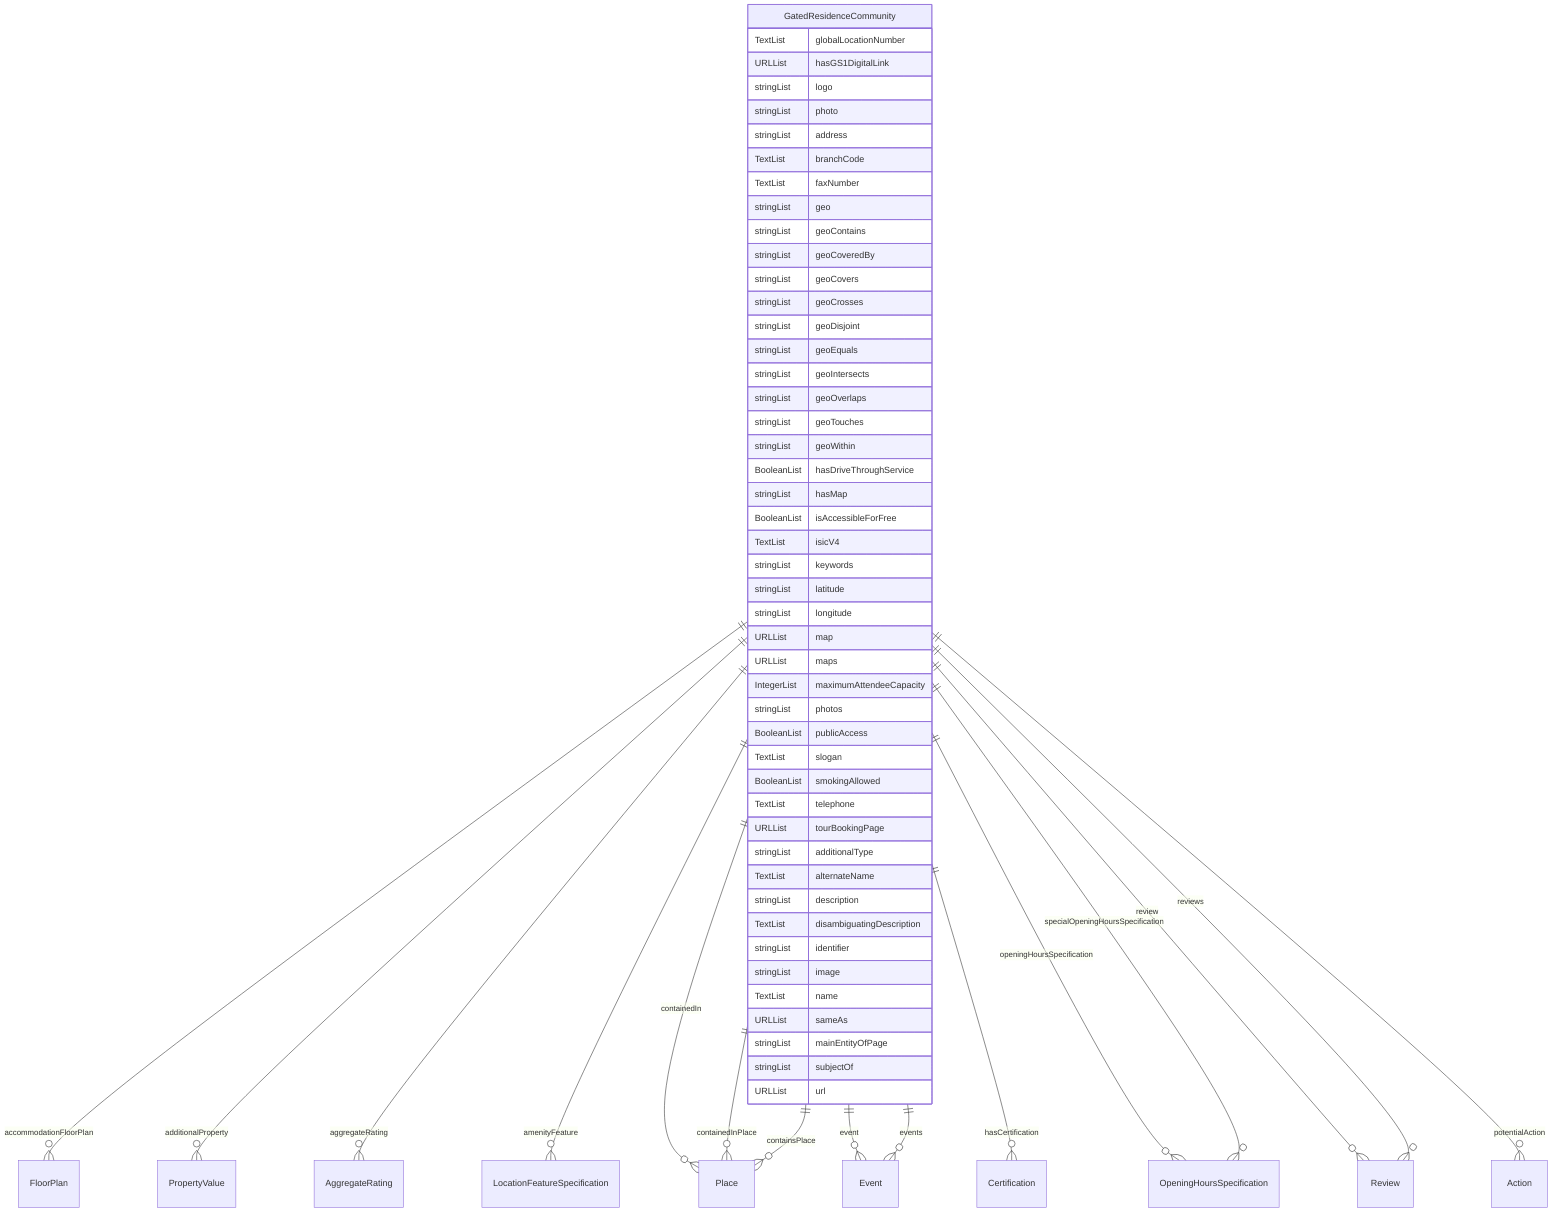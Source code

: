 erDiagram
GatedResidenceCommunity {
    TextList globalLocationNumber  
    URLList hasGS1DigitalLink  
    stringList logo  
    stringList photo  
    stringList address  
    TextList branchCode  
    TextList faxNumber  
    stringList geo  
    stringList geoContains  
    stringList geoCoveredBy  
    stringList geoCovers  
    stringList geoCrosses  
    stringList geoDisjoint  
    stringList geoEquals  
    stringList geoIntersects  
    stringList geoOverlaps  
    stringList geoTouches  
    stringList geoWithin  
    BooleanList hasDriveThroughService  
    stringList hasMap  
    BooleanList isAccessibleForFree  
    TextList isicV4  
    stringList keywords  
    stringList latitude  
    stringList longitude  
    URLList map  
    URLList maps  
    IntegerList maximumAttendeeCapacity  
    stringList photos  
    BooleanList publicAccess  
    TextList slogan  
    BooleanList smokingAllowed  
    TextList telephone  
    URLList tourBookingPage  
    stringList additionalType  
    TextList alternateName  
    stringList description  
    TextList disambiguatingDescription  
    stringList identifier  
    stringList image  
    TextList name  
    URLList sameAs  
    stringList mainEntityOfPage  
    stringList subjectOf  
    URLList url  
}

GatedResidenceCommunity ||--}o FloorPlan : "accommodationFloorPlan"
GatedResidenceCommunity ||--}o PropertyValue : "additionalProperty"
GatedResidenceCommunity ||--}o AggregateRating : "aggregateRating"
GatedResidenceCommunity ||--}o LocationFeatureSpecification : "amenityFeature"
GatedResidenceCommunity ||--}o Place : "containedIn"
GatedResidenceCommunity ||--}o Place : "containedInPlace"
GatedResidenceCommunity ||--}o Place : "containsPlace"
GatedResidenceCommunity ||--}o Event : "event"
GatedResidenceCommunity ||--}o Event : "events"
GatedResidenceCommunity ||--}o Certification : "hasCertification"
GatedResidenceCommunity ||--}o OpeningHoursSpecification : "openingHoursSpecification"
GatedResidenceCommunity ||--}o Review : "review"
GatedResidenceCommunity ||--}o Review : "reviews"
GatedResidenceCommunity ||--}o OpeningHoursSpecification : "specialOpeningHoursSpecification"
GatedResidenceCommunity ||--}o Action : "potentialAction"